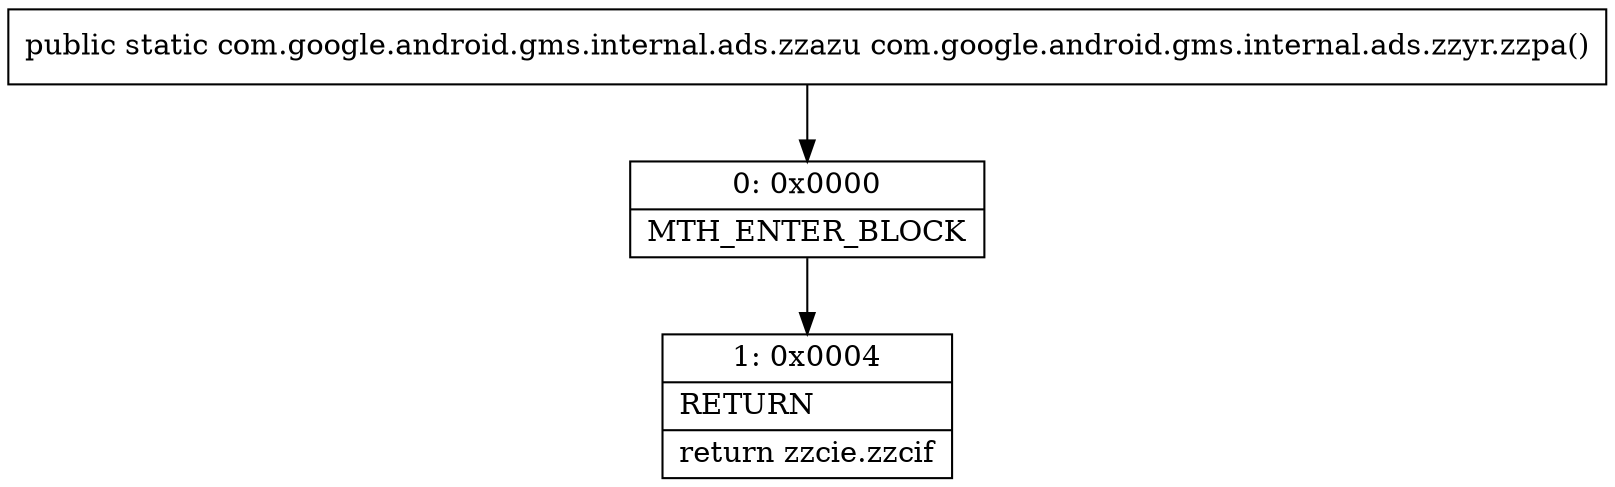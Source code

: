 digraph "CFG forcom.google.android.gms.internal.ads.zzyr.zzpa()Lcom\/google\/android\/gms\/internal\/ads\/zzazu;" {
Node_0 [shape=record,label="{0\:\ 0x0000|MTH_ENTER_BLOCK\l}"];
Node_1 [shape=record,label="{1\:\ 0x0004|RETURN\l|return zzcie.zzcif\l}"];
MethodNode[shape=record,label="{public static com.google.android.gms.internal.ads.zzazu com.google.android.gms.internal.ads.zzyr.zzpa() }"];
MethodNode -> Node_0;
Node_0 -> Node_1;
}

